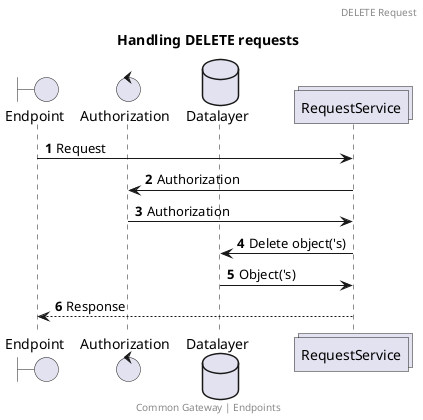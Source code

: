 @startuml
title: Handling DELETE requests
footer: Common Gateway | Endpoints
header: DELETE Request
autonumber

boundary    Endpoint         as Endpoint
control     Authorization    as Authorization
database    Datalayer        as Datalayer
collections RequestService   as RequestService

Endpoint -> RequestService: Request
RequestService -> Authorization  : Authorization
Authorization -> RequestService  : Authorization
RequestService -> Datalayer : Delete object('s)
Datalayer -> RequestService : Object('s)
RequestService --> Endpoint: Response
@enduml